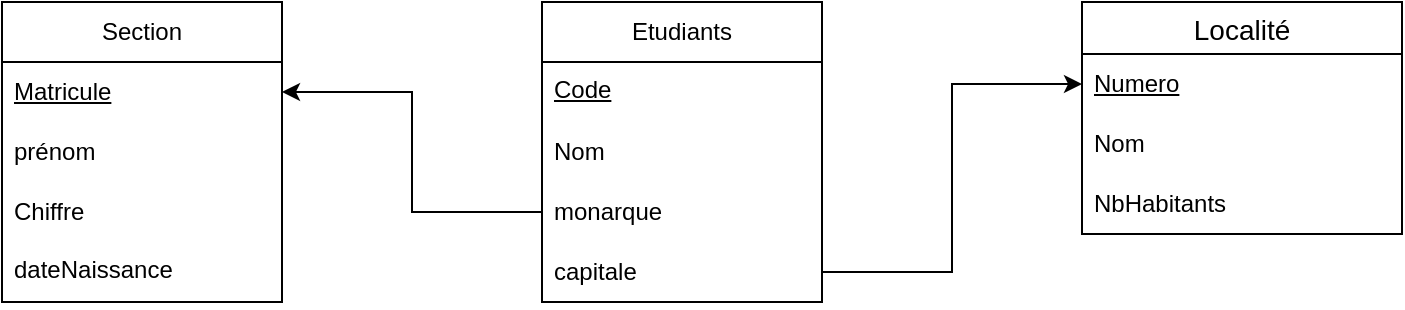 <mxfile version="24.7.17">
  <diagram id="R2lEEEUBdFMjLlhIrx00" name="Page-1">
    <mxGraphModel dx="1434" dy="820" grid="1" gridSize="10" guides="1" tooltips="1" connect="1" arrows="1" fold="1" page="1" pageScale="1" pageWidth="850" pageHeight="1100" math="0" shadow="0" extFonts="Permanent Marker^https://fonts.googleapis.com/css?family=Permanent+Marker">
      <root>
        <mxCell id="0" />
        <mxCell id="1" parent="0" />
        <mxCell id="s2Kjf74PjBErWB5rCB7U-1" value="Section" style="swimlane;fontStyle=0;childLayout=stackLayout;horizontal=1;startSize=30;horizontalStack=0;resizeParent=1;resizeParentMax=0;resizeLast=0;collapsible=1;marginBottom=0;whiteSpace=wrap;html=1;" parent="1" vertex="1">
          <mxGeometry x="60" y="20" width="140" height="150" as="geometry" />
        </mxCell>
        <mxCell id="s2Kjf74PjBErWB5rCB7U-2" value="&lt;div&gt;&lt;u&gt;Matricule&lt;/u&gt;&lt;/div&gt;" style="text;strokeColor=none;fillColor=none;align=left;verticalAlign=middle;spacingLeft=4;spacingRight=4;overflow=hidden;points=[[0,0.5],[1,0.5]];portConstraint=eastwest;rotatable=0;whiteSpace=wrap;html=1;" parent="s2Kjf74PjBErWB5rCB7U-1" vertex="1">
          <mxGeometry y="30" width="140" height="30" as="geometry" />
        </mxCell>
        <mxCell id="s2Kjf74PjBErWB5rCB7U-4" value="prénom" style="text;strokeColor=none;fillColor=none;align=left;verticalAlign=middle;spacingLeft=4;spacingRight=4;overflow=hidden;points=[[0,0.5],[1,0.5]];portConstraint=eastwest;rotatable=0;whiteSpace=wrap;html=1;" parent="s2Kjf74PjBErWB5rCB7U-1" vertex="1">
          <mxGeometry y="60" width="140" height="30" as="geometry" />
        </mxCell>
        <mxCell id="s2Kjf74PjBErWB5rCB7U-3" value="Chiffre" style="text;strokeColor=none;fillColor=none;align=left;verticalAlign=middle;spacingLeft=4;spacingRight=4;overflow=hidden;points=[[0,0.5],[1,0.5]];portConstraint=eastwest;rotatable=0;whiteSpace=wrap;html=1;" parent="s2Kjf74PjBErWB5rCB7U-1" vertex="1">
          <mxGeometry y="90" width="140" height="30" as="geometry" />
        </mxCell>
        <mxCell id="_rh66zNBPdWcCcWVSU1G-16" value="&lt;div&gt;dateNaissance&lt;/div&gt;" style="text;strokeColor=none;fillColor=none;spacingLeft=4;spacingRight=4;overflow=hidden;rotatable=0;points=[[0,0.5],[1,0.5]];portConstraint=eastwest;fontSize=12;whiteSpace=wrap;html=1;" parent="s2Kjf74PjBErWB5rCB7U-1" vertex="1">
          <mxGeometry y="120" width="140" height="30" as="geometry" />
        </mxCell>
        <mxCell id="TDjMeO70TRNZ5qjvtTgJ-1" value="Etudiants" style="swimlane;fontStyle=0;childLayout=stackLayout;horizontal=1;startSize=30;horizontalStack=0;resizeParent=1;resizeParentMax=0;resizeLast=0;collapsible=1;marginBottom=0;whiteSpace=wrap;html=1;" parent="1" vertex="1">
          <mxGeometry x="330" y="20" width="140" height="150" as="geometry" />
        </mxCell>
        <mxCell id="_rh66zNBPdWcCcWVSU1G-18" value="&lt;u&gt;Code&lt;/u&gt;" style="text;strokeColor=none;fillColor=none;spacingLeft=4;spacingRight=4;overflow=hidden;rotatable=0;points=[[0,0.5],[1,0.5]];portConstraint=eastwest;fontSize=12;whiteSpace=wrap;html=1;" parent="TDjMeO70TRNZ5qjvtTgJ-1" vertex="1">
          <mxGeometry y="30" width="140" height="30" as="geometry" />
        </mxCell>
        <mxCell id="TDjMeO70TRNZ5qjvtTgJ-3" value="&lt;div&gt;Nom&lt;/div&gt;" style="text;strokeColor=none;fillColor=none;align=left;verticalAlign=middle;spacingLeft=4;spacingRight=4;overflow=hidden;points=[[0,0.5],[1,0.5]];portConstraint=eastwest;rotatable=0;whiteSpace=wrap;html=1;" parent="TDjMeO70TRNZ5qjvtTgJ-1" vertex="1">
          <mxGeometry y="60" width="140" height="30" as="geometry" />
        </mxCell>
        <mxCell id="L-7e15-lQhCIZbfP6Tgc-1" value="monarque" style="text;strokeColor=none;fillColor=none;align=left;verticalAlign=middle;spacingLeft=4;spacingRight=4;overflow=hidden;points=[[0,0.5],[1,0.5]];portConstraint=eastwest;rotatable=0;whiteSpace=wrap;html=1;" vertex="1" parent="TDjMeO70TRNZ5qjvtTgJ-1">
          <mxGeometry y="90" width="140" height="30" as="geometry" />
        </mxCell>
        <mxCell id="L-7e15-lQhCIZbfP6Tgc-2" value="&lt;div&gt;capitale&lt;/div&gt;" style="text;strokeColor=none;fillColor=none;align=left;verticalAlign=middle;spacingLeft=4;spacingRight=4;overflow=hidden;points=[[0,0.5],[1,0.5]];portConstraint=eastwest;rotatable=0;whiteSpace=wrap;html=1;" vertex="1" parent="TDjMeO70TRNZ5qjvtTgJ-1">
          <mxGeometry y="120" width="140" height="30" as="geometry" />
        </mxCell>
        <mxCell id="_rh66zNBPdWcCcWVSU1G-5" value="Localité" style="swimlane;fontStyle=0;childLayout=stackLayout;horizontal=1;startSize=26;horizontalStack=0;resizeParent=1;resizeParentMax=0;resizeLast=0;collapsible=1;marginBottom=0;align=center;fontSize=14;" parent="1" vertex="1">
          <mxGeometry x="600" y="20" width="160" height="116" as="geometry" />
        </mxCell>
        <mxCell id="TDjMeO70TRNZ5qjvtTgJ-7" value="&lt;u&gt;Numero&lt;/u&gt;" style="text;strokeColor=none;fillColor=none;align=left;verticalAlign=middle;spacingLeft=4;spacingRight=4;overflow=hidden;points=[[0,0.5],[1,0.5]];portConstraint=eastwest;rotatable=0;whiteSpace=wrap;html=1;" parent="_rh66zNBPdWcCcWVSU1G-5" vertex="1">
          <mxGeometry y="26" width="160" height="30" as="geometry" />
        </mxCell>
        <mxCell id="s2Kjf74PjBErWB5rCB7U-6" value="Nom" style="text;strokeColor=none;fillColor=none;align=left;verticalAlign=middle;spacingLeft=4;spacingRight=4;overflow=hidden;points=[[0,0.5],[1,0.5]];portConstraint=eastwest;rotatable=0;whiteSpace=wrap;html=1;" parent="_rh66zNBPdWcCcWVSU1G-5" vertex="1">
          <mxGeometry y="56" width="160" height="30" as="geometry" />
        </mxCell>
        <mxCell id="TDjMeO70TRNZ5qjvtTgJ-8" value="NbHabitants" style="text;strokeColor=none;fillColor=none;align=left;verticalAlign=middle;spacingLeft=4;spacingRight=4;overflow=hidden;points=[[0,0.5],[1,0.5]];portConstraint=eastwest;rotatable=0;whiteSpace=wrap;html=1;" parent="_rh66zNBPdWcCcWVSU1G-5" vertex="1">
          <mxGeometry y="86" width="160" height="30" as="geometry" />
        </mxCell>
        <mxCell id="L-7e15-lQhCIZbfP6Tgc-3" style="edgeStyle=orthogonalEdgeStyle;rounded=0;orthogonalLoop=1;jettySize=auto;html=1;" edge="1" parent="1" source="L-7e15-lQhCIZbfP6Tgc-1" target="s2Kjf74PjBErWB5rCB7U-2">
          <mxGeometry relative="1" as="geometry" />
        </mxCell>
        <mxCell id="L-7e15-lQhCIZbfP6Tgc-4" style="edgeStyle=orthogonalEdgeStyle;rounded=0;orthogonalLoop=1;jettySize=auto;html=1;" edge="1" parent="1" source="L-7e15-lQhCIZbfP6Tgc-2" target="TDjMeO70TRNZ5qjvtTgJ-7">
          <mxGeometry relative="1" as="geometry" />
        </mxCell>
      </root>
    </mxGraphModel>
  </diagram>
</mxfile>
